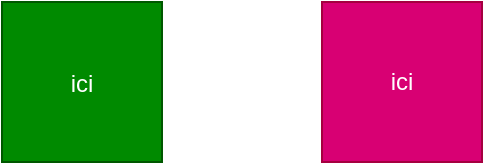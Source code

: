 <mxfile>
    <diagram id="P3LEyCri0kwIFk8Ycub4" name="Page-1">
        <mxGraphModel dx="1103" dy="585" grid="1" gridSize="10" guides="1" tooltips="1" connect="1" arrows="1" fold="1" page="1" pageScale="1" pageWidth="827" pageHeight="1169" math="0" shadow="0">
            <root>
                <mxCell id="0"/>
                <mxCell id="1" parent="0"/>
                <mxCell id="2" value="&lt;h3&gt;&lt;font style=&quot;font-size: 12px ; font-weight: normal&quot;&gt;ici&lt;/font&gt;&lt;/h3&gt;" style="whiteSpace=wrap;html=1;aspect=fixed;fillColor=#008a00;fontColor=#ffffff;strokeColor=#005700;" parent="1" vertex="1">
                    <mxGeometry x="120" y="40" width="80" height="80" as="geometry"/>
                </mxCell>
                <mxCell id="3" value="ici" style="whiteSpace=wrap;html=1;aspect=fixed;fillColor=#d80073;fontColor=#ffffff;strokeColor=#A50040;" parent="1" vertex="1">
                    <mxGeometry x="280" y="40" width="80" height="80" as="geometry"/>
                </mxCell>
            </root>
        </mxGraphModel>
    </diagram>
</mxfile>
